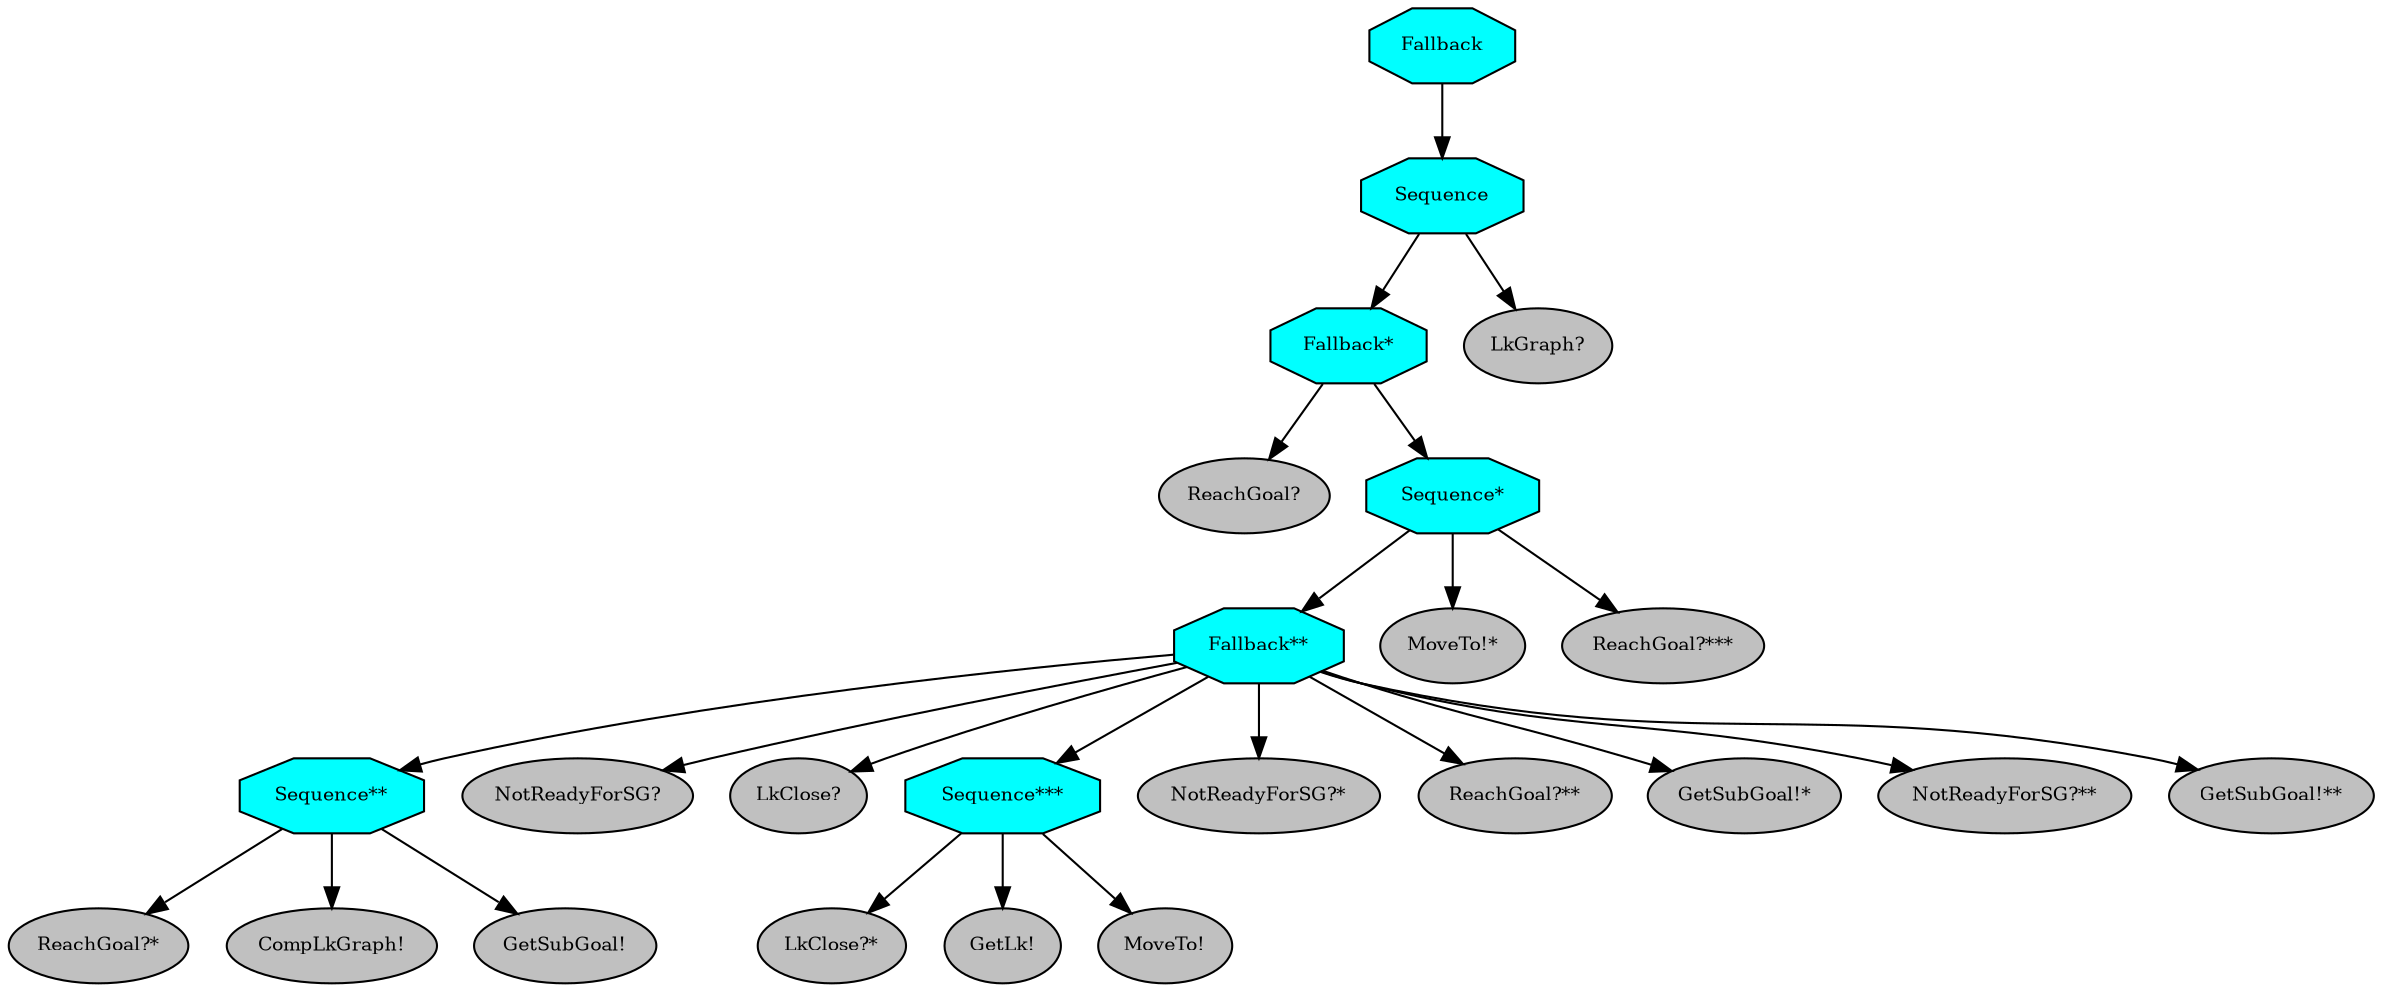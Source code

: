 digraph pastafarianism {
ordering=out;
graph [fontname="times-roman"];
node [fontname="times-roman"];
edge [fontname="times-roman"];
Fallback [fillcolor=cyan, fontcolor=black, fontsize=9, label=Fallback, shape=octagon, style=filled];
Sequence [fillcolor=cyan, fontcolor=black, fontsize=9, label=Sequence, shape=octagon, style=filled];
Fallback -> Sequence;
"Fallback*" [fillcolor=cyan, fontcolor=black, fontsize=9, label="Fallback*", shape=octagon, style=filled];
Sequence -> "Fallback*";
"ReachGoal?" [fillcolor=gray, fontcolor=black, fontsize=9, label="ReachGoal?", shape=ellipse, style=filled];
"Fallback*" -> "ReachGoal?";
"Sequence*" [fillcolor=cyan, fontcolor=black, fontsize=9, label="Sequence*", shape=octagon, style=filled];
"Fallback*" -> "Sequence*";
"Fallback**" [fillcolor=cyan, fontcolor=black, fontsize=9, label="Fallback**", shape=octagon, style=filled];
"Sequence*" -> "Fallback**";
"Sequence**" [fillcolor=cyan, fontcolor=black, fontsize=9, label="Sequence**", shape=octagon, style=filled];
"Fallback**" -> "Sequence**";
"ReachGoal?*" [fillcolor=gray, fontcolor=black, fontsize=9, label="ReachGoal?*", shape=ellipse, style=filled];
"Sequence**" -> "ReachGoal?*";
"CompLkGraph!" [fillcolor=gray, fontcolor=black, fontsize=9, label="CompLkGraph!", shape=ellipse, style=filled];
"Sequence**" -> "CompLkGraph!";
"GetSubGoal!" [fillcolor=gray, fontcolor=black, fontsize=9, label="GetSubGoal!", shape=ellipse, style=filled];
"Sequence**" -> "GetSubGoal!";
"NotReadyForSG?" [fillcolor=gray, fontcolor=black, fontsize=9, label="NotReadyForSG?", shape=ellipse, style=filled];
"Fallback**" -> "NotReadyForSG?";
"LkClose?" [fillcolor=gray, fontcolor=black, fontsize=9, label="LkClose?", shape=ellipse, style=filled];
"Fallback**" -> "LkClose?";
"Sequence***" [fillcolor=cyan, fontcolor=black, fontsize=9, label="Sequence***", shape=octagon, style=filled];
"Fallback**" -> "Sequence***";
"LkClose?*" [fillcolor=gray, fontcolor=black, fontsize=9, label="LkClose?*", shape=ellipse, style=filled];
"Sequence***" -> "LkClose?*";
"GetLk!" [fillcolor=gray, fontcolor=black, fontsize=9, label="GetLk!", shape=ellipse, style=filled];
"Sequence***" -> "GetLk!";
"MoveTo!" [fillcolor=gray, fontcolor=black, fontsize=9, label="MoveTo!", shape=ellipse, style=filled];
"Sequence***" -> "MoveTo!";
"NotReadyForSG?*" [fillcolor=gray, fontcolor=black, fontsize=9, label="NotReadyForSG?*", shape=ellipse, style=filled];
"Fallback**" -> "NotReadyForSG?*";
"ReachGoal?**" [fillcolor=gray, fontcolor=black, fontsize=9, label="ReachGoal?**", shape=ellipse, style=filled];
"Fallback**" -> "ReachGoal?**";
"GetSubGoal!*" [fillcolor=gray, fontcolor=black, fontsize=9, label="GetSubGoal!*", shape=ellipse, style=filled];
"Fallback**" -> "GetSubGoal!*";
"NotReadyForSG?**" [fillcolor=gray, fontcolor=black, fontsize=9, label="NotReadyForSG?**", shape=ellipse, style=filled];
"Fallback**" -> "NotReadyForSG?**";
"GetSubGoal!**" [fillcolor=gray, fontcolor=black, fontsize=9, label="GetSubGoal!**", shape=ellipse, style=filled];
"Fallback**" -> "GetSubGoal!**";
"MoveTo!*" [fillcolor=gray, fontcolor=black, fontsize=9, label="MoveTo!*", shape=ellipse, style=filled];
"Sequence*" -> "MoveTo!*";
"ReachGoal?***" [fillcolor=gray, fontcolor=black, fontsize=9, label="ReachGoal?***", shape=ellipse, style=filled];
"Sequence*" -> "ReachGoal?***";
"LkGraph?" [fillcolor=gray, fontcolor=black, fontsize=9, label="LkGraph?", shape=ellipse, style=filled];
Sequence -> "LkGraph?";
}
